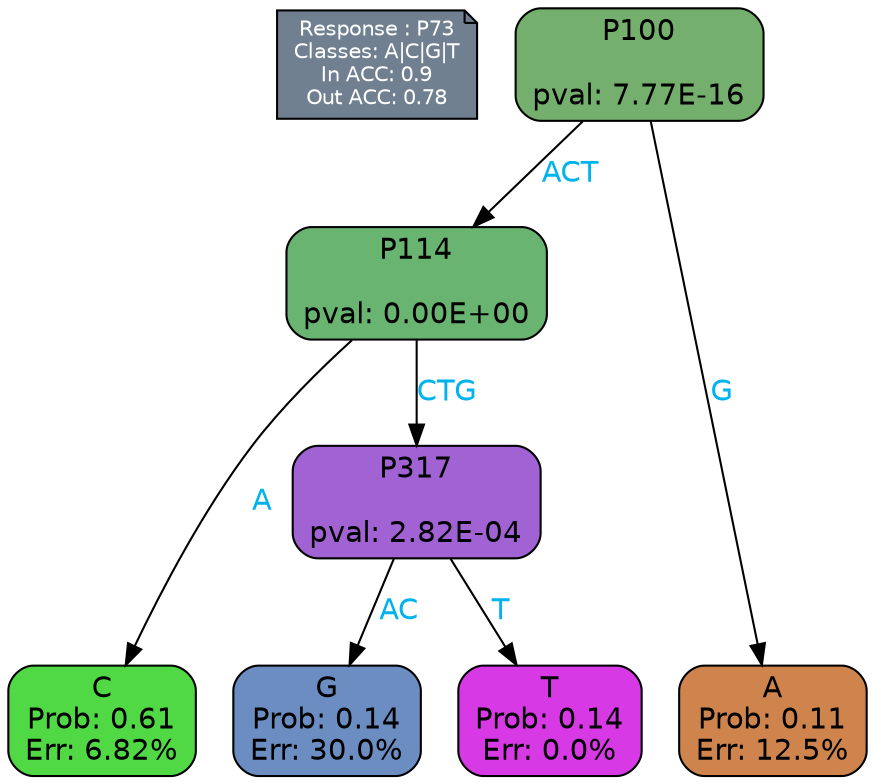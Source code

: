 digraph Tree {
node [shape=box, style="filled, rounded", color="black", fontname=helvetica] ;
graph [ranksep=equally, splines=polylines, bgcolor=transparent, dpi=600] ;
edge [fontname=helvetica] ;
LEGEND [label="Response : P73
Classes: A|C|G|T
In ACC: 0.9
Out ACC: 0.78
",shape=note,align=left,style=filled,fillcolor="slategray",fontcolor="white",fontsize=10];1 [label="P100

pval: 7.77E-16", fillcolor="#75af6d"] ;
2 [label="P114

pval: 0.00E+00", fillcolor="#69b471"] ;
3 [label="C
Prob: 0.61
Err: 6.82%", fillcolor="#50d944"] ;
4 [label="P317

pval: 2.82E-04", fillcolor="#a163d3"] ;
5 [label="G
Prob: 0.14
Err: 30.0%", fillcolor="#6b8dc2"] ;
6 [label="T
Prob: 0.14
Err: 0.0%", fillcolor="#d739e5"] ;
7 [label="A
Prob: 0.11
Err: 12.5%", fillcolor="#cf844e"] ;
1 -> 2 [label="ACT",fontcolor=deepskyblue2] ;
1 -> 7 [label="G",fontcolor=deepskyblue2] ;
2 -> 3 [label="A",fontcolor=deepskyblue2] ;
2 -> 4 [label="CTG",fontcolor=deepskyblue2] ;
4 -> 5 [label="AC",fontcolor=deepskyblue2] ;
4 -> 6 [label="T",fontcolor=deepskyblue2] ;
{rank = same; 3;5;6;7;}{rank = same; LEGEND;1;}}